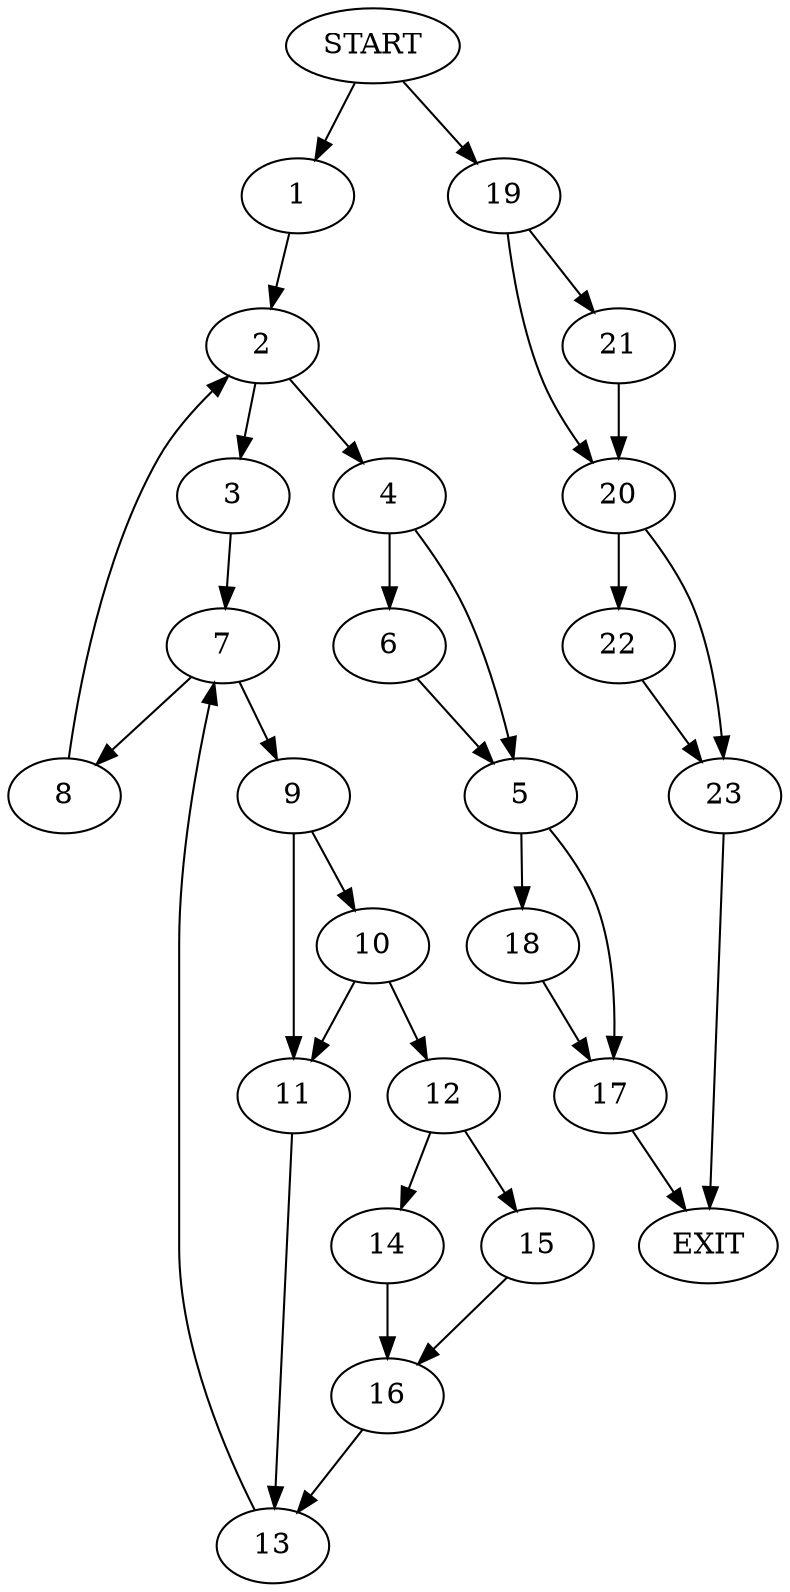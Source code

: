 digraph {
0 [label="START"]
24 [label="EXIT"]
0 -> 1
1 -> 2
2 -> 3
2 -> 4
4 -> 5
4 -> 6
3 -> 7
7 -> 8
7 -> 9
9 -> 10
9 -> 11
8 -> 2
10 -> 12
10 -> 11
11 -> 13
12 -> 14
12 -> 15
13 -> 7
15 -> 16
14 -> 16
16 -> 13
6 -> 5
5 -> 17
5 -> 18
18 -> 17
17 -> 24
0 -> 19
19 -> 20
19 -> 21
20 -> 22
20 -> 23
21 -> 20
23 -> 24
22 -> 23
}
